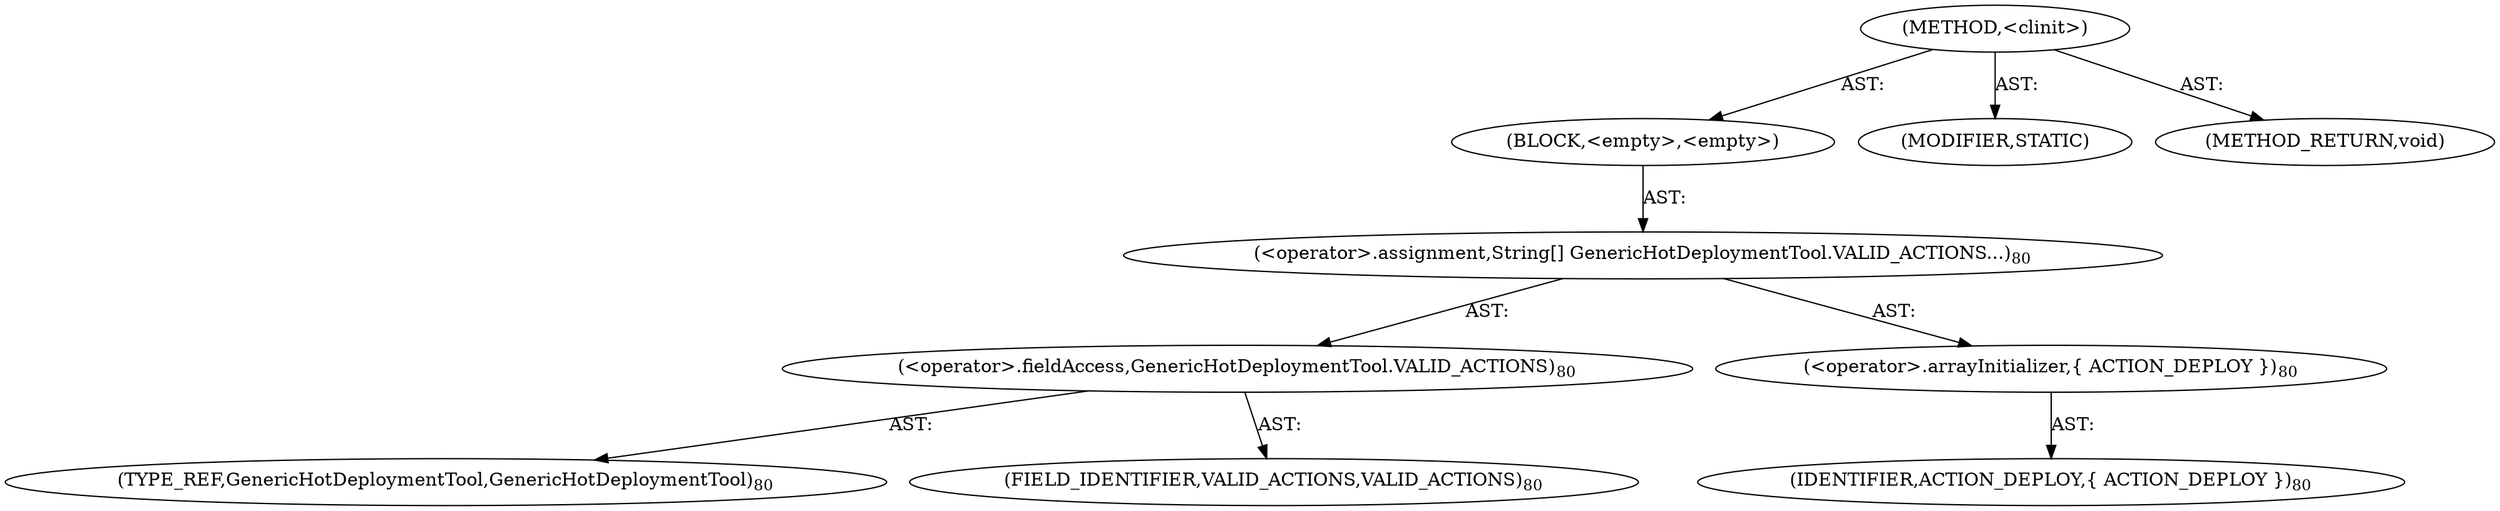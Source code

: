 digraph "&lt;clinit&gt;" {  
"111669149706" [label = <(METHOD,&lt;clinit&gt;)> ]
"25769803788" [label = <(BLOCK,&lt;empty&gt;,&lt;empty&gt;)> ]
"30064771110" [label = <(&lt;operator&gt;.assignment,String[] GenericHotDeploymentTool.VALID_ACTIONS...)<SUB>80</SUB>> ]
"30064771111" [label = <(&lt;operator&gt;.fieldAccess,GenericHotDeploymentTool.VALID_ACTIONS)<SUB>80</SUB>> ]
"180388626434" [label = <(TYPE_REF,GenericHotDeploymentTool,GenericHotDeploymentTool)<SUB>80</SUB>> ]
"55834574862" [label = <(FIELD_IDENTIFIER,VALID_ACTIONS,VALID_ACTIONS)<SUB>80</SUB>> ]
"30064771112" [label = <(&lt;operator&gt;.arrayInitializer,{ ACTION_DEPLOY })<SUB>80</SUB>> ]
"68719476759" [label = <(IDENTIFIER,ACTION_DEPLOY,{ ACTION_DEPLOY })<SUB>80</SUB>> ]
"133143986200" [label = <(MODIFIER,STATIC)> ]
"128849018890" [label = <(METHOD_RETURN,void)> ]
  "111669149706" -> "25769803788"  [ label = "AST: "] 
  "111669149706" -> "133143986200"  [ label = "AST: "] 
  "111669149706" -> "128849018890"  [ label = "AST: "] 
  "25769803788" -> "30064771110"  [ label = "AST: "] 
  "30064771110" -> "30064771111"  [ label = "AST: "] 
  "30064771110" -> "30064771112"  [ label = "AST: "] 
  "30064771111" -> "180388626434"  [ label = "AST: "] 
  "30064771111" -> "55834574862"  [ label = "AST: "] 
  "30064771112" -> "68719476759"  [ label = "AST: "] 
}
